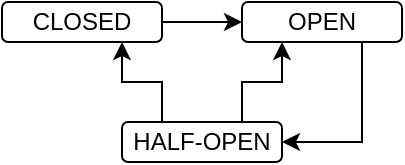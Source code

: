 <mxfile version="12.5.5" type="device"><diagram id="WPMpnLzbtrNMqukdo-cm" name="Page-1"><mxGraphModel dx="868" dy="448" grid="1" gridSize="10" guides="1" tooltips="1" connect="1" arrows="1" fold="1" page="1" pageScale="1" pageWidth="827" pageHeight="1169" math="0" shadow="0"><root><mxCell id="0"/><mxCell id="1" parent="0"/><mxCell id="UD9Lm1cPQNgIg8USaWdk-16" style="edgeStyle=orthogonalEdgeStyle;rounded=0;orthogonalLoop=1;jettySize=auto;html=1;exitX=0.75;exitY=0;exitDx=0;exitDy=0;entryX=0.25;entryY=1;entryDx=0;entryDy=0;" edge="1" parent="1" source="UD9Lm1cPQNgIg8USaWdk-10" target="UD9Lm1cPQNgIg8USaWdk-11"><mxGeometry relative="1" as="geometry"/></mxCell><mxCell id="UD9Lm1cPQNgIg8USaWdk-17" style="edgeStyle=orthogonalEdgeStyle;rounded=0;orthogonalLoop=1;jettySize=auto;html=1;exitX=0.25;exitY=0;exitDx=0;exitDy=0;entryX=0.75;entryY=1;entryDx=0;entryDy=0;" edge="1" parent="1" source="UD9Lm1cPQNgIg8USaWdk-10" target="UD9Lm1cPQNgIg8USaWdk-12"><mxGeometry relative="1" as="geometry"/></mxCell><mxCell id="UD9Lm1cPQNgIg8USaWdk-10" value="HALF-OPEN" style="rounded=1;whiteSpace=wrap;html=1;" vertex="1" parent="1"><mxGeometry x="180" y="240" width="80" height="20" as="geometry"/></mxCell><mxCell id="UD9Lm1cPQNgIg8USaWdk-15" style="edgeStyle=orthogonalEdgeStyle;rounded=0;orthogonalLoop=1;jettySize=auto;html=1;exitX=0.75;exitY=1;exitDx=0;exitDy=0;entryX=1;entryY=0.5;entryDx=0;entryDy=0;" edge="1" parent="1" source="UD9Lm1cPQNgIg8USaWdk-11" target="UD9Lm1cPQNgIg8USaWdk-10"><mxGeometry relative="1" as="geometry"/></mxCell><mxCell id="UD9Lm1cPQNgIg8USaWdk-11" value="OPEN" style="rounded=1;whiteSpace=wrap;html=1;" vertex="1" parent="1"><mxGeometry x="240" y="180" width="80" height="20" as="geometry"/></mxCell><mxCell id="UD9Lm1cPQNgIg8USaWdk-14" style="edgeStyle=orthogonalEdgeStyle;rounded=0;orthogonalLoop=1;jettySize=auto;html=1;exitX=1;exitY=0.5;exitDx=0;exitDy=0;entryX=0;entryY=0.5;entryDx=0;entryDy=0;" edge="1" parent="1" source="UD9Lm1cPQNgIg8USaWdk-12" target="UD9Lm1cPQNgIg8USaWdk-11"><mxGeometry relative="1" as="geometry"/></mxCell><mxCell id="UD9Lm1cPQNgIg8USaWdk-12" value="CLOSED" style="rounded=1;whiteSpace=wrap;html=1;" vertex="1" parent="1"><mxGeometry x="120" y="180" width="80" height="20" as="geometry"/></mxCell></root></mxGraphModel></diagram></mxfile>
